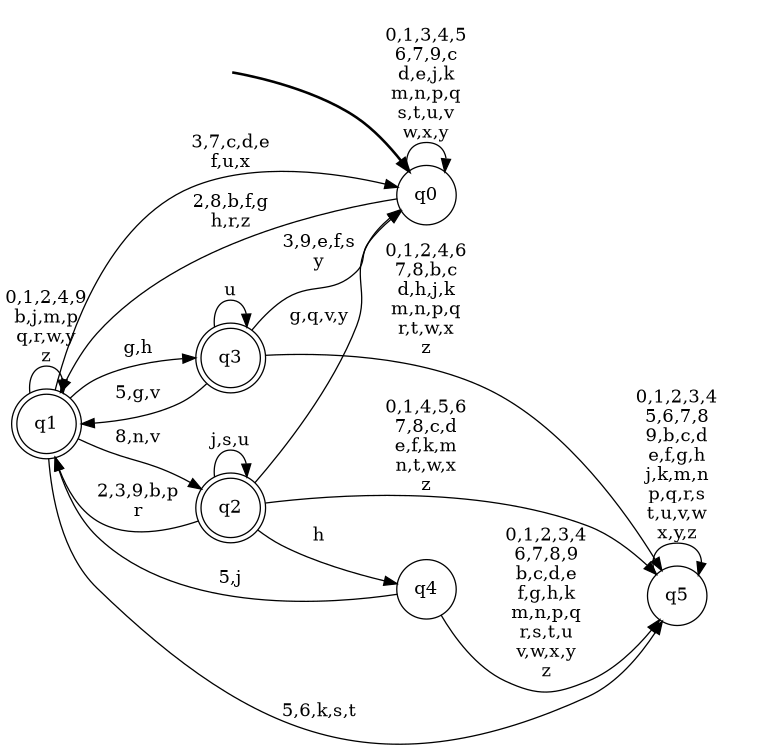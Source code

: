 digraph BlueStar {
__start0 [style = invis, shape = none, label = "", width = 0, height = 0];

rankdir=LR;
size="8,5";

s0 [style="filled", color="black", fillcolor="white" shape="circle", label="q0"];
s1 [style="rounded,filled", color="black", fillcolor="white" shape="doublecircle", label="q1"];
s2 [style="rounded,filled", color="black", fillcolor="white" shape="doublecircle", label="q2"];
s3 [style="rounded,filled", color="black", fillcolor="white" shape="doublecircle", label="q3"];
s4 [style="filled", color="black", fillcolor="white" shape="circle", label="q4"];
s5 [style="filled", color="black", fillcolor="white" shape="circle", label="q5"];
subgraph cluster_main { 
	graph [pad=".75", ranksep="0.15", nodesep="0.15"];
	 style=invis; 
	__start0 -> s0 [penwidth=2];
}
s0 -> s0 [label="0,1,3,4,5\n6,7,9,c\nd,e,j,k\nm,n,p,q\ns,t,u,v\nw,x,y"];
s0 -> s1 [label="2,8,b,f,g\nh,r,z"];
s1 -> s0 [label="3,7,c,d,e\nf,u,x"];
s1 -> s1 [label="0,1,2,4,9\nb,j,m,p\nq,r,w,y\nz"];
s1 -> s2 [label="8,n,v"];
s1 -> s3 [label="g,h"];
s1 -> s5 [label="5,6,k,s,t"];
s2 -> s0 [label="g,q,v,y"];
s2 -> s1 [label="2,3,9,b,p\nr"];
s2 -> s2 [label="j,s,u"];
s2 -> s4 [label="h"];
s2 -> s5 [label="0,1,4,5,6\n7,8,c,d\ne,f,k,m\nn,t,w,x\nz"];
s3 -> s0 [label="3,9,e,f,s\ny"];
s3 -> s1 [label="5,g,v"];
s3 -> s3 [label="u"];
s3 -> s5 [label="0,1,2,4,6\n7,8,b,c\nd,h,j,k\nm,n,p,q\nr,t,w,x\nz"];
s4 -> s1 [label="5,j"];
s4 -> s5 [label="0,1,2,3,4\n6,7,8,9\nb,c,d,e\nf,g,h,k\nm,n,p,q\nr,s,t,u\nv,w,x,y\nz"];
s5 -> s5 [label="0,1,2,3,4\n5,6,7,8\n9,b,c,d\ne,f,g,h\nj,k,m,n\np,q,r,s\nt,u,v,w\nx,y,z"];

}